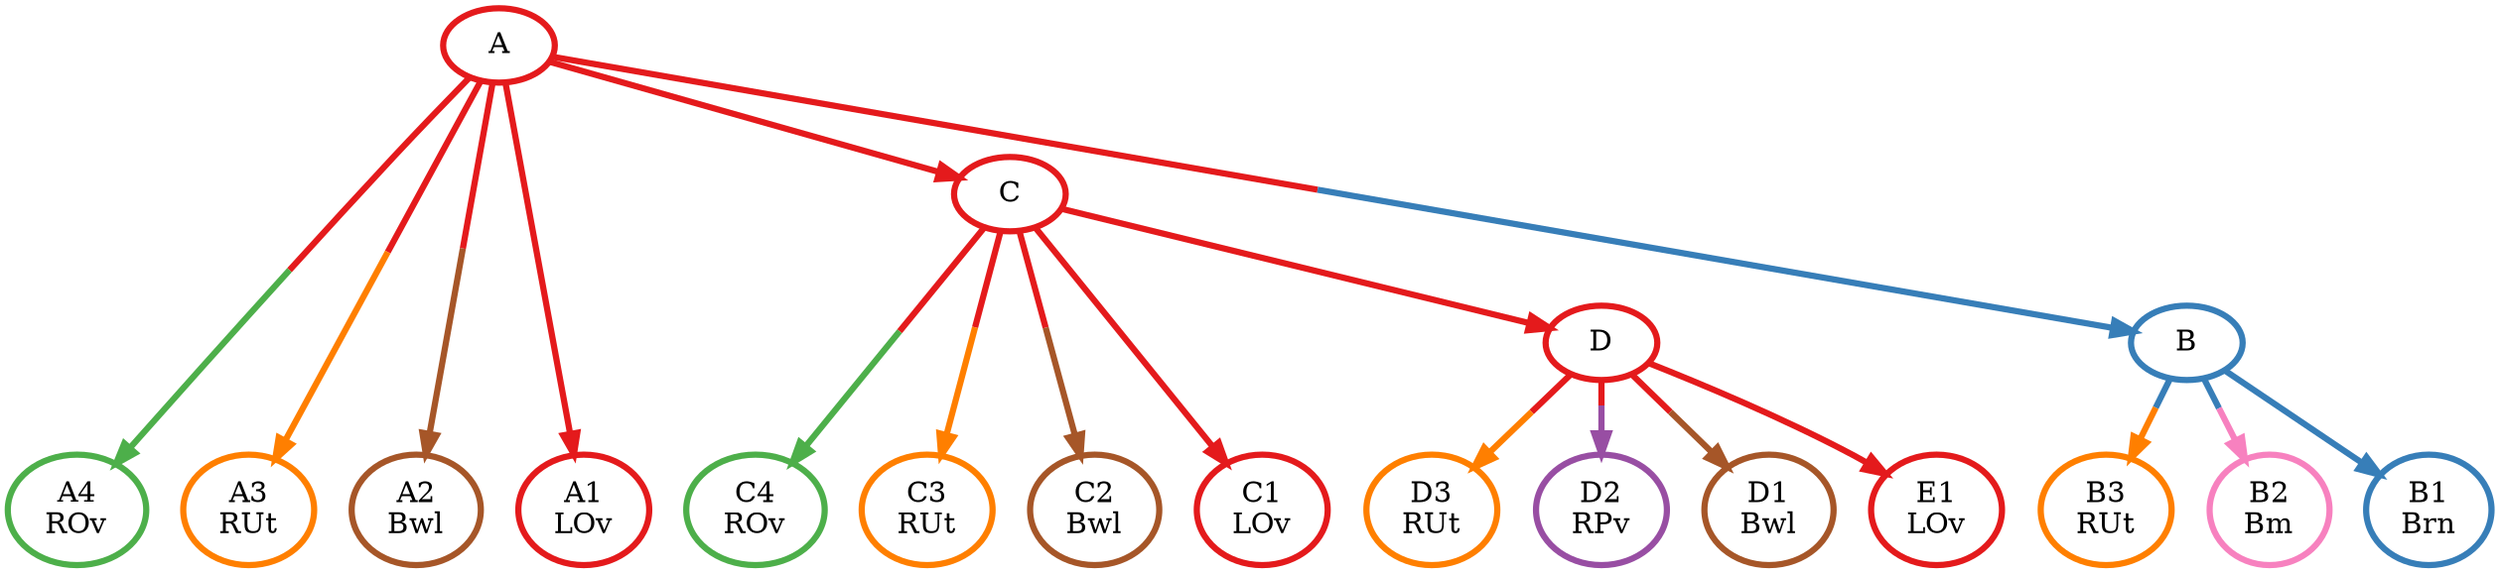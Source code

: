 digraph T {
	{
		rank=same
		18 [penwidth=3,colorscheme=set19,color=5,label="D3\nRUt"]
		17 [penwidth=3,colorscheme=set19,color=4,label="D2\nRPv"]
		16 [penwidth=3,colorscheme=set19,color=7,label="D1\nBwl"]
		15 [penwidth=3,colorscheme=set19,color=3,label="C4\nROv"]
		14 [penwidth=3,colorscheme=set19,color=5,label="C3\nRUt"]
		13 [penwidth=3,colorscheme=set19,color=7,label="C2\nBwl"]
		12 [penwidth=3,colorscheme=set19,color=1,label="C1\nLOv"]
		11 [penwidth=3,colorscheme=set19,color=5,label="B3\nRUt"]
		10 [penwidth=3,colorscheme=set19,color=8,label="B2\nBm"]
		9 [penwidth=3,colorscheme=set19,color=2,label="B1\nBrn"]
		8 [penwidth=3,colorscheme=set19,color=3,label="A4\nROv"]
		7 [penwidth=3,colorscheme=set19,color=5,label="A3\nRUt"]
		6 [penwidth=3,colorscheme=set19,color=7,label="A2\nBwl"]
		5 [penwidth=3,colorscheme=set19,color=1,label="A1\nLOv"]
		4 [penwidth=3,colorscheme=set19,color=1,label="E1\nLOv"]
	}
	3 [penwidth=3,colorscheme=set19,color=1,label="D"]
	2 [penwidth=3,colorscheme=set19,color=1,label="C"]
	1 [penwidth=3,colorscheme=set19,color=2,label="B"]
	0 [penwidth=3,colorscheme=set19,color=1,label="A"]
	3 -> 18 [penwidth=3,colorscheme=set19,color="1;0.5:5"]
	3 -> 17 [penwidth=3,colorscheme=set19,color="1;0.5:4"]
	3 -> 16 [penwidth=3,colorscheme=set19,color="1;0.5:7"]
	3 -> 4 [penwidth=3,colorscheme=set19,color=1]
	2 -> 15 [penwidth=3,colorscheme=set19,color="1;0.5:3"]
	2 -> 14 [penwidth=3,colorscheme=set19,color="1;0.5:5"]
	2 -> 13 [penwidth=3,colorscheme=set19,color="1;0.5:7"]
	2 -> 12 [penwidth=3,colorscheme=set19,color=1]
	2 -> 3 [penwidth=3,colorscheme=set19,color=1]
	1 -> 11 [penwidth=3,colorscheme=set19,color="2;0.5:5"]
	1 -> 10 [penwidth=3,colorscheme=set19,color="2;0.5:8"]
	1 -> 9 [penwidth=3,colorscheme=set19,color=2]
	0 -> 8 [penwidth=3,colorscheme=set19,color="1;0.5:3"]
	0 -> 7 [penwidth=3,colorscheme=set19,color="1;0.5:5"]
	0 -> 6 [penwidth=3,colorscheme=set19,color="1;0.5:7"]
	0 -> 5 [penwidth=3,colorscheme=set19,color=1]
	0 -> 2 [penwidth=3,colorscheme=set19,color=1]
	0 -> 1 [penwidth=3,colorscheme=set19,color="1;0.5:2"]
}
